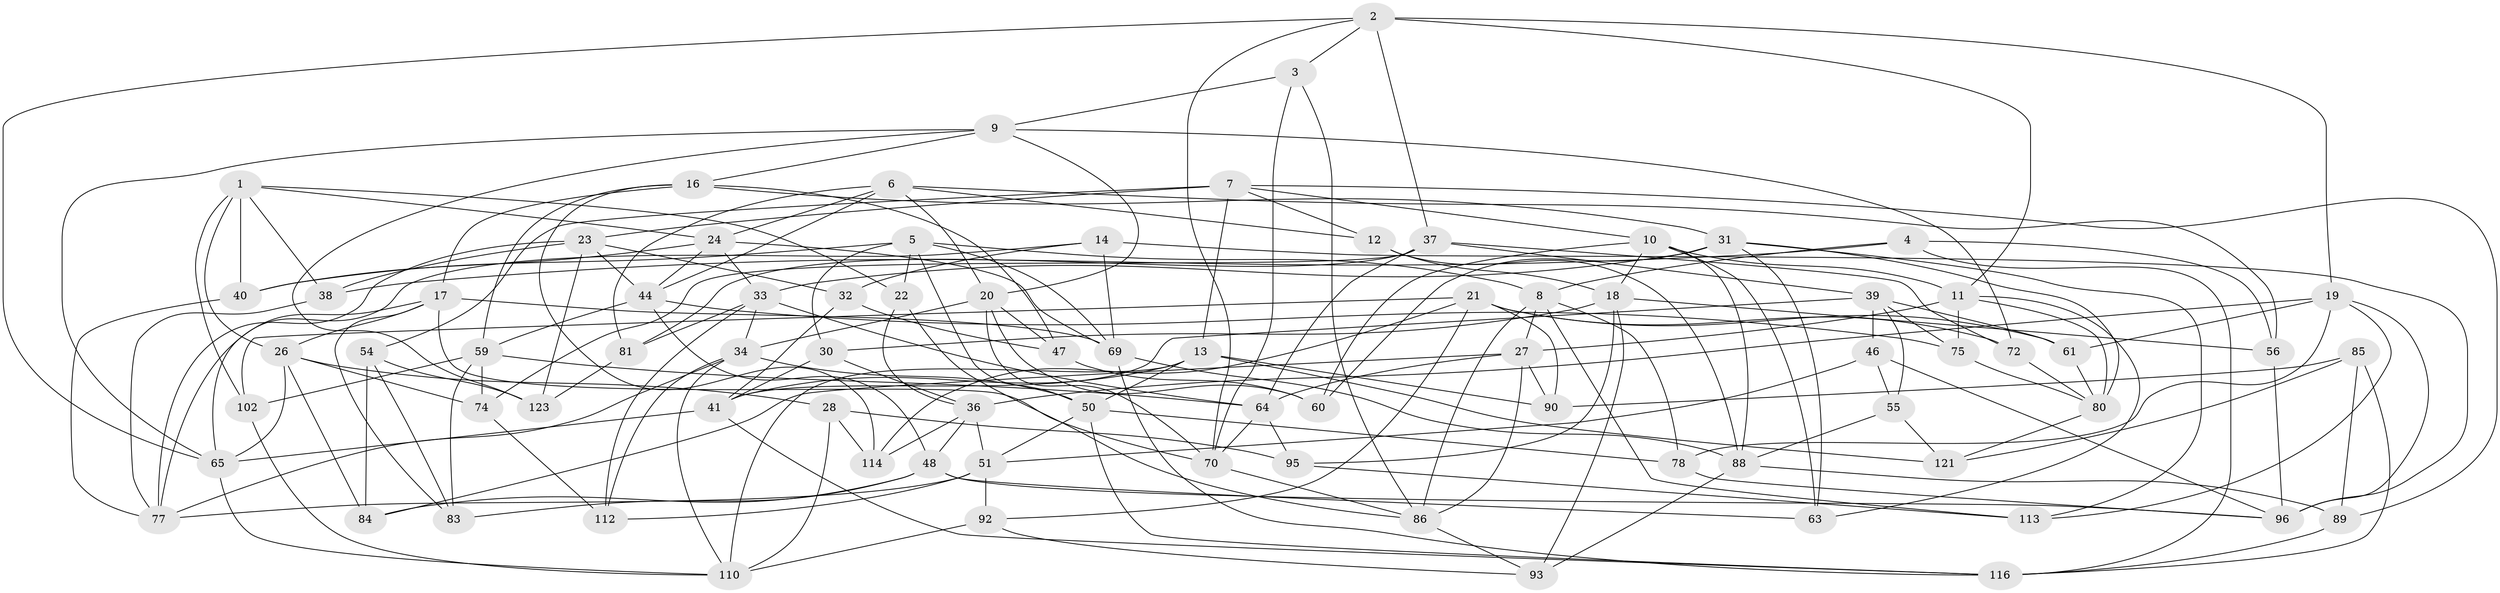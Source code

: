 // original degree distribution, {4: 1.0}
// Generated by graph-tools (version 1.1) at 2025/11/02/27/25 16:11:43]
// undirected, 80 vertices, 203 edges
graph export_dot {
graph [start="1"]
  node [color=gray90,style=filled];
  1 [super="+79"];
  2 [super="+105"];
  3;
  4;
  5 [super="+35"];
  6 [super="+29"];
  7 [super="+49"];
  8 [super="+104"];
  9 [super="+57"];
  10 [super="+107"];
  11 [super="+58"];
  12;
  13 [super="+15"];
  14;
  16 [super="+71"];
  17 [super="+76"];
  18 [super="+68"];
  19 [super="+43"];
  20 [super="+99"];
  21 [super="+25"];
  22;
  23 [super="+52"];
  24 [super="+67"];
  26 [super="+62"];
  27 [super="+42"];
  28;
  30;
  31 [super="+98"];
  32;
  33 [super="+118"];
  34 [super="+45"];
  36 [super="+73"];
  37 [super="+97"];
  38;
  39 [super="+91"];
  40;
  41 [super="+82"];
  44 [super="+87"];
  46;
  47;
  48 [super="+53"];
  50 [super="+66"];
  51 [super="+117"];
  54;
  55;
  56;
  59 [super="+115"];
  60;
  61;
  63;
  64 [super="+109"];
  65 [super="+94"];
  69 [super="+100"];
  70 [super="+111"];
  72;
  74;
  75;
  77 [super="+108"];
  78;
  80 [super="+106"];
  81;
  83;
  84;
  85;
  86 [super="+103"];
  88 [super="+101"];
  89;
  90;
  92;
  93;
  95;
  96 [super="+122"];
  102;
  110 [super="+120"];
  112;
  113;
  114;
  116 [super="+119"];
  121;
  123;
  1 -- 38;
  1 -- 102;
  1 -- 22;
  1 -- 40;
  1 -- 24;
  1 -- 26;
  2 -- 65;
  2 -- 3;
  2 -- 19;
  2 -- 70;
  2 -- 37;
  2 -- 11;
  3 -- 9;
  3 -- 86;
  3 -- 70;
  4 -- 116;
  4 -- 56;
  4 -- 38;
  4 -- 8;
  5 -- 40;
  5 -- 8;
  5 -- 50;
  5 -- 69;
  5 -- 30;
  5 -- 22;
  6 -- 24;
  6 -- 81;
  6 -- 44;
  6 -- 56;
  6 -- 12;
  6 -- 20;
  7 -- 13;
  7 -- 54;
  7 -- 23;
  7 -- 89;
  7 -- 10;
  7 -- 12;
  8 -- 78;
  8 -- 113;
  8 -- 27;
  8 -- 86;
  9 -- 72;
  9 -- 20;
  9 -- 123;
  9 -- 16;
  9 -- 65;
  10 -- 63;
  10 -- 11;
  10 -- 60;
  10 -- 18;
  10 -- 88;
  11 -- 80;
  11 -- 27;
  11 -- 75;
  11 -- 63;
  12 -- 18;
  12 -- 88;
  13 -- 90;
  13 -- 110;
  13 -- 41;
  13 -- 50;
  13 -- 121;
  14 -- 69;
  14 -- 32;
  14 -- 96;
  14 -- 65;
  16 -- 59;
  16 -- 47;
  16 -- 114;
  16 -- 31;
  16 -- 17;
  17 -- 69;
  17 -- 83;
  17 -- 77;
  17 -- 26;
  17 -- 70;
  18 -- 95;
  18 -- 56;
  18 -- 93;
  18 -- 30;
  19 -- 61;
  19 -- 36;
  19 -- 113;
  19 -- 78;
  19 -- 96;
  20 -- 60;
  20 -- 47;
  20 -- 34;
  20 -- 70;
  21 -- 90;
  21 -- 114;
  21 -- 92;
  21 -- 72;
  21 -- 61;
  21 -- 102;
  22 -- 36;
  22 -- 86;
  23 -- 38;
  23 -- 123;
  23 -- 32;
  23 -- 44;
  23 -- 77;
  24 -- 40;
  24 -- 44;
  24 -- 69;
  24 -- 33;
  26 -- 28;
  26 -- 65;
  26 -- 74;
  26 -- 84;
  27 -- 86;
  27 -- 64;
  27 -- 90;
  27 -- 84;
  28 -- 110;
  28 -- 114;
  28 -- 95;
  30 -- 36;
  30 -- 41;
  31 -- 80;
  31 -- 113;
  31 -- 33;
  31 -- 60;
  31 -- 63;
  32 -- 47;
  32 -- 41;
  33 -- 112;
  33 -- 34;
  33 -- 64;
  33 -- 81;
  34 -- 112;
  34 -- 77;
  34 -- 50;
  34 -- 110;
  36 -- 48;
  36 -- 114;
  36 -- 51;
  37 -- 74;
  37 -- 39;
  37 -- 81;
  37 -- 64;
  37 -- 72;
  38 -- 77;
  39 -- 75;
  39 -- 61;
  39 -- 46;
  39 -- 55;
  39 -- 41;
  40 -- 77;
  41 -- 65;
  41 -- 116;
  44 -- 48;
  44 -- 59;
  44 -- 75;
  46 -- 96;
  46 -- 55;
  46 -- 51;
  47 -- 60;
  48 -- 83;
  48 -- 96;
  48 -- 63;
  48 -- 84;
  50 -- 116;
  50 -- 51;
  50 -- 78;
  51 -- 112;
  51 -- 92;
  51 -- 77;
  54 -- 123;
  54 -- 83;
  54 -- 84;
  55 -- 121;
  55 -- 88;
  56 -- 96;
  59 -- 83;
  59 -- 74;
  59 -- 102;
  59 -- 64;
  61 -- 80;
  64 -- 95;
  64 -- 70;
  65 -- 110;
  69 -- 88;
  69 -- 116;
  70 -- 86;
  72 -- 80;
  74 -- 112;
  75 -- 80;
  78 -- 96;
  80 -- 121;
  81 -- 123;
  85 -- 90;
  85 -- 89;
  85 -- 121;
  85 -- 116;
  86 -- 93;
  88 -- 89;
  88 -- 93;
  89 -- 116;
  92 -- 93;
  92 -- 110;
  95 -- 113;
  102 -- 110;
}

